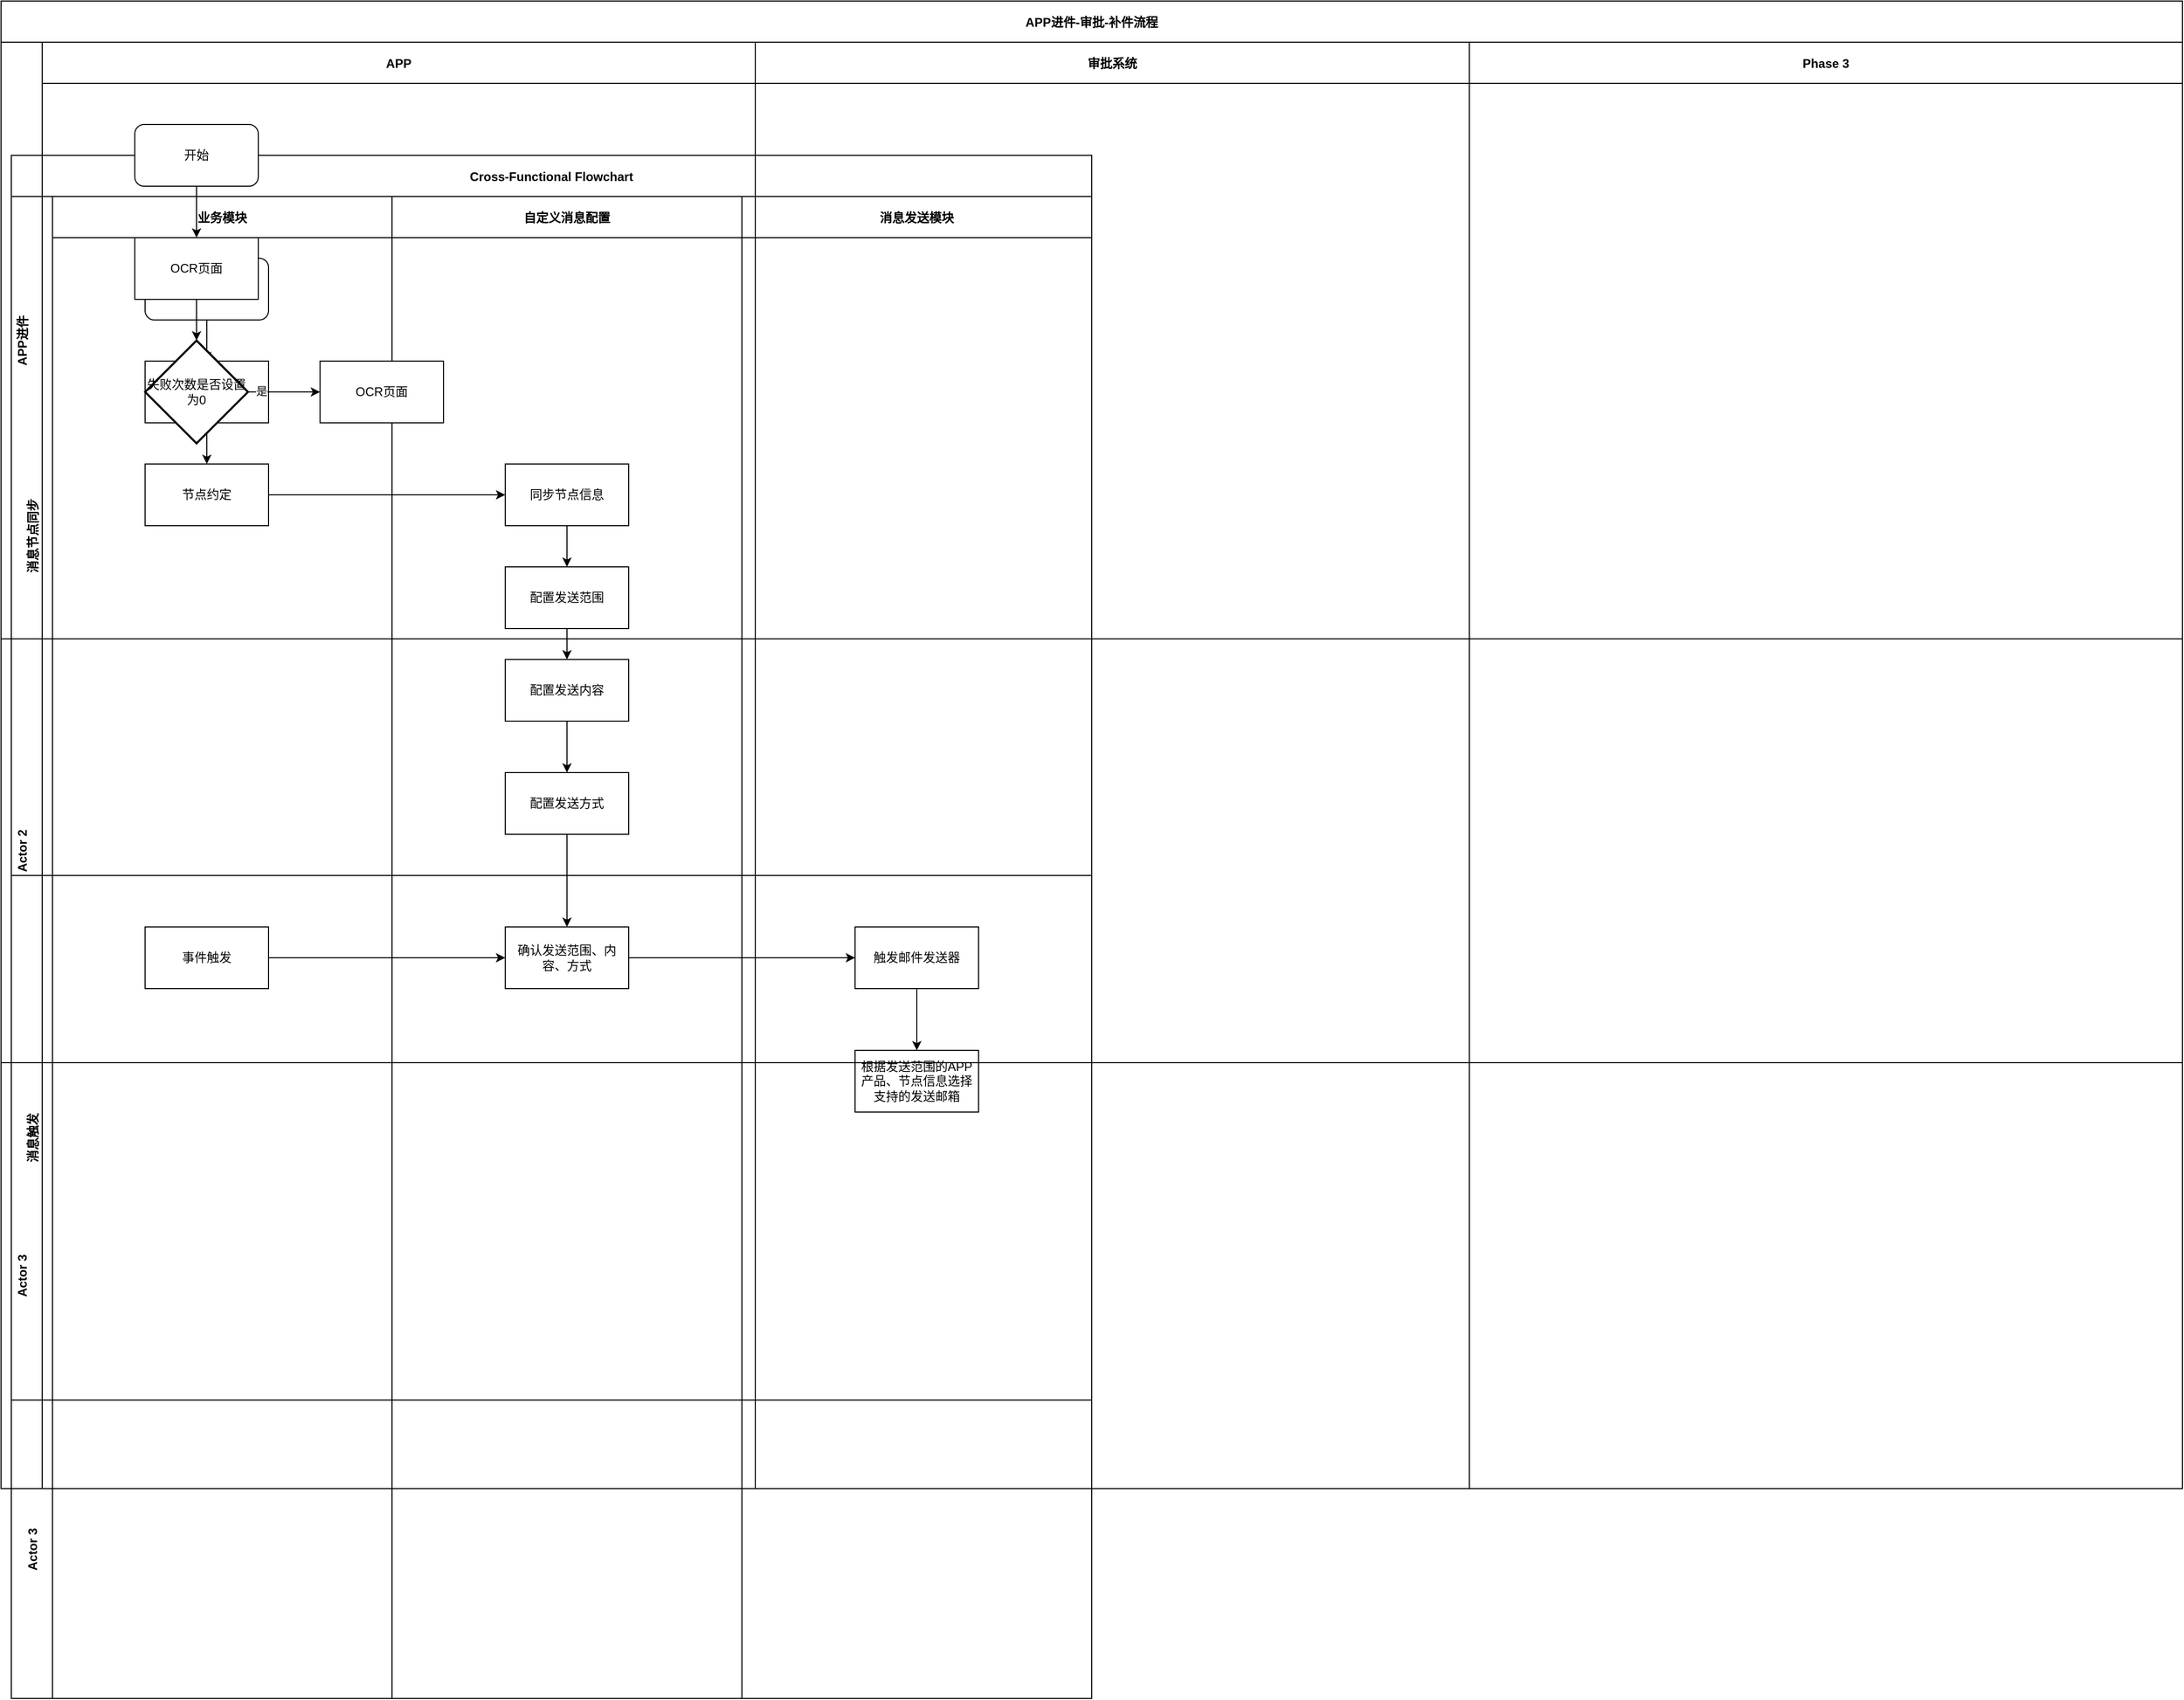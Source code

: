 <mxfile version="20.5.3" type="github" pages="2">
  <diagram id="dG59jZYkGHcQ83PpY25N" name="审批交互流程- OCR及活体补件">
    <mxGraphModel grid="1" page="1" gridSize="10" guides="1" tooltips="1" connect="1" arrows="1" fold="1" pageScale="1" pageWidth="827" pageHeight="1169" math="0" shadow="0">
      <root>
        <mxCell id="0" />
        <mxCell id="1" parent="0" />
        <mxCell id="4WDJj4Mt2j_h8uD-Qxjh-78" value="Cross-Functional Flowchart" style="shape=table;childLayout=tableLayout;startSize=40;collapsible=0;recursiveResize=0;expand=0;fontStyle=1;shadow=0;" vertex="1" parent="1">
          <mxGeometry x="130" y="210" width="1050" height="1500" as="geometry" />
        </mxCell>
        <mxCell id="4WDJj4Mt2j_h8uD-Qxjh-79" value="消息节点同步" style="shape=tableRow;horizontal=0;startSize=40;swimlaneHead=0;swimlaneBody=0;top=0;left=0;bottom=0;right=0;dropTarget=0;fillColor=none;collapsible=0;recursiveResize=0;expand=0;fontStyle=1;shadow=0;" vertex="1" parent="4WDJj4Mt2j_h8uD-Qxjh-78">
          <mxGeometry y="40" width="1050" height="660" as="geometry" />
        </mxCell>
        <mxCell id="4WDJj4Mt2j_h8uD-Qxjh-80" value="业务模块" style="swimlane;swimlaneHead=0;swimlaneBody=0;fontStyle=0;connectable=0;fillColor=none;startSize=40;collapsible=0;recursiveResize=0;expand=0;fontStyle=1;shadow=0;" vertex="1" parent="4WDJj4Mt2j_h8uD-Qxjh-79">
          <mxGeometry x="40" width="330" height="660" as="geometry">
            <mxRectangle width="330" height="660" as="alternateBounds" />
          </mxGeometry>
        </mxCell>
        <mxCell id="4WDJj4Mt2j_h8uD-Qxjh-96" style="edgeStyle=orthogonalEdgeStyle;rounded=0;orthogonalLoop=1;jettySize=auto;html=1;exitX=0.5;exitY=1;exitDx=0;exitDy=0;entryX=0.5;entryY=0;entryDx=0;entryDy=0;" edge="1" parent="4WDJj4Mt2j_h8uD-Qxjh-80" source="4WDJj4Mt2j_h8uD-Qxjh-94" target="4WDJj4Mt2j_h8uD-Qxjh-95">
          <mxGeometry relative="1" as="geometry" />
        </mxCell>
        <mxCell id="4WDJj4Mt2j_h8uD-Qxjh-94" value="开始" style="rounded=1;whiteSpace=wrap;html=1;shadow=0;" vertex="1" parent="4WDJj4Mt2j_h8uD-Qxjh-80">
          <mxGeometry x="90" y="60" width="120" height="60" as="geometry" />
        </mxCell>
        <mxCell id="4WDJj4Mt2j_h8uD-Qxjh-98" value="" style="edgeStyle=orthogonalEdgeStyle;rounded=0;orthogonalLoop=1;jettySize=auto;html=1;" edge="1" parent="4WDJj4Mt2j_h8uD-Qxjh-80" source="4WDJj4Mt2j_h8uD-Qxjh-95" target="4WDJj4Mt2j_h8uD-Qxjh-97">
          <mxGeometry relative="1" as="geometry" />
        </mxCell>
        <mxCell id="4WDJj4Mt2j_h8uD-Qxjh-95" value="新增节点" style="rounded=0;whiteSpace=wrap;html=1;shadow=0;" vertex="1" parent="4WDJj4Mt2j_h8uD-Qxjh-80">
          <mxGeometry x="90" y="160" width="120" height="60" as="geometry" />
        </mxCell>
        <mxCell id="4WDJj4Mt2j_h8uD-Qxjh-97" value="节点约定" style="rounded=0;whiteSpace=wrap;html=1;shadow=0;" vertex="1" parent="4WDJj4Mt2j_h8uD-Qxjh-80">
          <mxGeometry x="90" y="260" width="120" height="60" as="geometry" />
        </mxCell>
        <mxCell id="4WDJj4Mt2j_h8uD-Qxjh-81" value="自定义消息配置" style="swimlane;swimlaneHead=0;swimlaneBody=0;fontStyle=0;connectable=0;fillColor=none;startSize=40;collapsible=0;recursiveResize=0;expand=0;fontStyle=1;shadow=0;" vertex="1" parent="4WDJj4Mt2j_h8uD-Qxjh-79">
          <mxGeometry x="370" width="340" height="660" as="geometry">
            <mxRectangle width="340" height="660" as="alternateBounds" />
          </mxGeometry>
        </mxCell>
        <mxCell id="4WDJj4Mt2j_h8uD-Qxjh-102" value="" style="edgeStyle=orthogonalEdgeStyle;rounded=0;orthogonalLoop=1;jettySize=auto;html=1;" edge="1" parent="4WDJj4Mt2j_h8uD-Qxjh-81" source="4WDJj4Mt2j_h8uD-Qxjh-99" target="4WDJj4Mt2j_h8uD-Qxjh-101">
          <mxGeometry relative="1" as="geometry" />
        </mxCell>
        <mxCell id="4WDJj4Mt2j_h8uD-Qxjh-99" value="同步节点信息" style="rounded=0;whiteSpace=wrap;html=1;shadow=0;" vertex="1" parent="4WDJj4Mt2j_h8uD-Qxjh-81">
          <mxGeometry x="110" y="260" width="120" height="60" as="geometry" />
        </mxCell>
        <mxCell id="4WDJj4Mt2j_h8uD-Qxjh-104" value="" style="edgeStyle=orthogonalEdgeStyle;rounded=0;orthogonalLoop=1;jettySize=auto;html=1;" edge="1" parent="4WDJj4Mt2j_h8uD-Qxjh-81" source="4WDJj4Mt2j_h8uD-Qxjh-101" target="4WDJj4Mt2j_h8uD-Qxjh-103">
          <mxGeometry relative="1" as="geometry" />
        </mxCell>
        <mxCell id="4WDJj4Mt2j_h8uD-Qxjh-101" value="配置发送范围" style="rounded=0;whiteSpace=wrap;html=1;shadow=0;" vertex="1" parent="4WDJj4Mt2j_h8uD-Qxjh-81">
          <mxGeometry x="110" y="360" width="120" height="60" as="geometry" />
        </mxCell>
        <mxCell id="0Q4XSSl05Y2AU3C1eTO9-3" style="edgeStyle=orthogonalEdgeStyle;rounded=0;orthogonalLoop=1;jettySize=auto;html=1;exitX=0.5;exitY=1;exitDx=0;exitDy=0;entryX=0.5;entryY=0;entryDx=0;entryDy=0;" edge="1" parent="4WDJj4Mt2j_h8uD-Qxjh-81" source="4WDJj4Mt2j_h8uD-Qxjh-103" target="0Q4XSSl05Y2AU3C1eTO9-2">
          <mxGeometry relative="1" as="geometry" />
        </mxCell>
        <mxCell id="4WDJj4Mt2j_h8uD-Qxjh-103" value="配置发送内容" style="whiteSpace=wrap;html=1;rounded=0;shadow=0;" vertex="1" parent="4WDJj4Mt2j_h8uD-Qxjh-81">
          <mxGeometry x="110" y="450" width="120" height="60" as="geometry" />
        </mxCell>
        <mxCell id="0Q4XSSl05Y2AU3C1eTO9-2" value="配置发送方式" style="whiteSpace=wrap;html=1;rounded=0;shadow=0;" vertex="1" parent="4WDJj4Mt2j_h8uD-Qxjh-81">
          <mxGeometry x="110" y="560" width="120" height="60" as="geometry" />
        </mxCell>
        <mxCell id="4WDJj4Mt2j_h8uD-Qxjh-82" value="消息发送模块" style="swimlane;swimlaneHead=0;swimlaneBody=0;fontStyle=0;connectable=0;fillColor=none;startSize=40;collapsible=0;recursiveResize=0;expand=0;fontStyle=1;shadow=0;" vertex="1" parent="4WDJj4Mt2j_h8uD-Qxjh-79">
          <mxGeometry x="710" width="340" height="660" as="geometry">
            <mxRectangle width="340" height="660" as="alternateBounds" />
          </mxGeometry>
        </mxCell>
        <mxCell id="4WDJj4Mt2j_h8uD-Qxjh-100" value="" style="edgeStyle=orthogonalEdgeStyle;rounded=0;orthogonalLoop=1;jettySize=auto;html=1;" edge="1" parent="4WDJj4Mt2j_h8uD-Qxjh-79" source="4WDJj4Mt2j_h8uD-Qxjh-97" target="4WDJj4Mt2j_h8uD-Qxjh-99">
          <mxGeometry relative="1" as="geometry" />
        </mxCell>
        <mxCell id="4WDJj4Mt2j_h8uD-Qxjh-83" value="消息触发" style="shape=tableRow;horizontal=0;startSize=40;swimlaneHead=0;swimlaneBody=0;top=0;left=0;bottom=0;right=0;dropTarget=0;fillColor=none;collapsible=0;recursiveResize=0;expand=0;fontStyle=1;shadow=0;" vertex="1" parent="4WDJj4Mt2j_h8uD-Qxjh-78">
          <mxGeometry y="700" width="1050" height="510" as="geometry" />
        </mxCell>
        <mxCell id="4WDJj4Mt2j_h8uD-Qxjh-84" value="" style="swimlane;swimlaneHead=0;swimlaneBody=0;fontStyle=0;connectable=0;fillColor=none;startSize=0;collapsible=0;recursiveResize=0;expand=0;fontStyle=1;shadow=0;" vertex="1" parent="4WDJj4Mt2j_h8uD-Qxjh-83">
          <mxGeometry x="40" width="330" height="510" as="geometry">
            <mxRectangle width="330" height="510" as="alternateBounds" />
          </mxGeometry>
        </mxCell>
        <mxCell id="4WDJj4Mt2j_h8uD-Qxjh-106" value="事件触发" style="rounded=0;whiteSpace=wrap;html=1;shadow=0;" vertex="1" parent="4WDJj4Mt2j_h8uD-Qxjh-84">
          <mxGeometry x="90" y="50" width="120" height="60" as="geometry" />
        </mxCell>
        <mxCell id="4WDJj4Mt2j_h8uD-Qxjh-85" value="" style="swimlane;swimlaneHead=0;swimlaneBody=0;fontStyle=0;connectable=0;fillColor=none;startSize=0;collapsible=0;recursiveResize=0;expand=0;fontStyle=1;shadow=0;" vertex="1" parent="4WDJj4Mt2j_h8uD-Qxjh-83">
          <mxGeometry x="370" width="340" height="510" as="geometry">
            <mxRectangle width="340" height="510" as="alternateBounds" />
          </mxGeometry>
        </mxCell>
        <mxCell id="4WDJj4Mt2j_h8uD-Qxjh-107" value="确认发送范围、内容、方式" style="rounded=0;whiteSpace=wrap;html=1;shadow=0;" vertex="1" parent="4WDJj4Mt2j_h8uD-Qxjh-85">
          <mxGeometry x="110" y="50" width="120" height="60" as="geometry" />
        </mxCell>
        <mxCell id="4WDJj4Mt2j_h8uD-Qxjh-86" value="" style="swimlane;swimlaneHead=0;swimlaneBody=0;fontStyle=0;connectable=0;fillColor=none;startSize=0;collapsible=0;recursiveResize=0;expand=0;fontStyle=1;shadow=0;" vertex="1" parent="4WDJj4Mt2j_h8uD-Qxjh-83">
          <mxGeometry x="710" width="340" height="510" as="geometry">
            <mxRectangle width="340" height="510" as="alternateBounds" />
          </mxGeometry>
        </mxCell>
        <mxCell id="0Q4XSSl05Y2AU3C1eTO9-8" value="" style="edgeStyle=orthogonalEdgeStyle;rounded=0;orthogonalLoop=1;jettySize=auto;html=1;" edge="1" parent="4WDJj4Mt2j_h8uD-Qxjh-86" source="0Q4XSSl05Y2AU3C1eTO9-5" target="0Q4XSSl05Y2AU3C1eTO9-7">
          <mxGeometry relative="1" as="geometry" />
        </mxCell>
        <mxCell id="0Q4XSSl05Y2AU3C1eTO9-5" value="触发邮件发送器" style="whiteSpace=wrap;html=1;rounded=0;shadow=0;" vertex="1" parent="4WDJj4Mt2j_h8uD-Qxjh-86">
          <mxGeometry x="110" y="50" width="120" height="60" as="geometry" />
        </mxCell>
        <mxCell id="0Q4XSSl05Y2AU3C1eTO9-7" value="根据发送范围的APP产品、节点信息选择支持的发送邮箱" style="whiteSpace=wrap;html=1;rounded=0;shadow=0;" vertex="1" parent="4WDJj4Mt2j_h8uD-Qxjh-86">
          <mxGeometry x="110" y="170" width="120" height="60" as="geometry" />
        </mxCell>
        <mxCell id="4WDJj4Mt2j_h8uD-Qxjh-108" style="edgeStyle=orthogonalEdgeStyle;rounded=0;orthogonalLoop=1;jettySize=auto;html=1;exitX=1;exitY=0.5;exitDx=0;exitDy=0;" edge="1" parent="4WDJj4Mt2j_h8uD-Qxjh-83" source="4WDJj4Mt2j_h8uD-Qxjh-106" target="4WDJj4Mt2j_h8uD-Qxjh-107">
          <mxGeometry relative="1" as="geometry" />
        </mxCell>
        <mxCell id="0Q4XSSl05Y2AU3C1eTO9-6" value="" style="edgeStyle=orthogonalEdgeStyle;rounded=0;orthogonalLoop=1;jettySize=auto;html=1;" edge="1" parent="4WDJj4Mt2j_h8uD-Qxjh-83" source="4WDJj4Mt2j_h8uD-Qxjh-107" target="0Q4XSSl05Y2AU3C1eTO9-5">
          <mxGeometry relative="1" as="geometry" />
        </mxCell>
        <mxCell id="4WDJj4Mt2j_h8uD-Qxjh-87" value="Actor 3" style="shape=tableRow;horizontal=0;startSize=40;swimlaneHead=0;swimlaneBody=0;top=0;left=0;bottom=0;right=0;dropTarget=0;fillColor=none;collapsible=0;recursiveResize=0;expand=0;fontStyle=1;shadow=0;" vertex="1" parent="4WDJj4Mt2j_h8uD-Qxjh-78">
          <mxGeometry y="1210" width="1050" height="290" as="geometry" />
        </mxCell>
        <mxCell id="4WDJj4Mt2j_h8uD-Qxjh-88" value="" style="swimlane;swimlaneHead=0;swimlaneBody=0;fontStyle=0;connectable=0;fillColor=none;startSize=0;collapsible=0;recursiveResize=0;expand=0;fontStyle=1;shadow=0;" vertex="1" parent="4WDJj4Mt2j_h8uD-Qxjh-87">
          <mxGeometry x="40" width="330" height="290" as="geometry">
            <mxRectangle width="330" height="290" as="alternateBounds" />
          </mxGeometry>
        </mxCell>
        <mxCell id="4WDJj4Mt2j_h8uD-Qxjh-89" value="" style="swimlane;swimlaneHead=0;swimlaneBody=0;fontStyle=0;connectable=0;fillColor=none;startSize=0;collapsible=0;recursiveResize=0;expand=0;fontStyle=1;shadow=0;" vertex="1" parent="4WDJj4Mt2j_h8uD-Qxjh-87">
          <mxGeometry x="370" width="340" height="290" as="geometry">
            <mxRectangle width="340" height="290" as="alternateBounds" />
          </mxGeometry>
        </mxCell>
        <mxCell id="4WDJj4Mt2j_h8uD-Qxjh-90" value="" style="swimlane;swimlaneHead=0;swimlaneBody=0;fontStyle=0;connectable=0;fillColor=none;startSize=0;collapsible=0;recursiveResize=0;expand=0;fontStyle=1;shadow=0;" vertex="1" parent="4WDJj4Mt2j_h8uD-Qxjh-87">
          <mxGeometry x="710" width="340" height="290" as="geometry">
            <mxRectangle width="340" height="290" as="alternateBounds" />
          </mxGeometry>
        </mxCell>
        <mxCell id="0Q4XSSl05Y2AU3C1eTO9-4" value="" style="edgeStyle=orthogonalEdgeStyle;rounded=0;orthogonalLoop=1;jettySize=auto;html=1;" edge="1" parent="4WDJj4Mt2j_h8uD-Qxjh-78" source="0Q4XSSl05Y2AU3C1eTO9-2" target="4WDJj4Mt2j_h8uD-Qxjh-107">
          <mxGeometry relative="1" as="geometry" />
        </mxCell>
        <mxCell id="lhXjlcBijL8t4H8WG22u-1" value="APP进件-审批-补件流程" style="shape=table;childLayout=tableLayout;startSize=40;collapsible=0;recursiveResize=0;expand=0;fontStyle=1;" vertex="1" parent="1">
          <mxGeometry x="120" y="60" width="2120" height="1446" as="geometry" />
        </mxCell>
        <mxCell id="lhXjlcBijL8t4H8WG22u-2" value="APP进件" style="shape=tableRow;horizontal=0;startSize=40;swimlaneHead=0;swimlaneBody=0;top=0;left=0;bottom=0;right=0;dropTarget=0;fillColor=none;collapsible=0;recursiveResize=0;expand=0;fontStyle=1;" vertex="1" parent="lhXjlcBijL8t4H8WG22u-1">
          <mxGeometry y="40" width="2120" height="580" as="geometry" />
        </mxCell>
        <mxCell id="lhXjlcBijL8t4H8WG22u-3" value="APP" style="swimlane;swimlaneHead=0;swimlaneBody=0;fontStyle=0;connectable=0;fillColor=none;startSize=40;collapsible=0;recursiveResize=0;expand=0;fontStyle=1;" vertex="1" parent="lhXjlcBijL8t4H8WG22u-2">
          <mxGeometry x="40" width="693" height="580" as="geometry">
            <mxRectangle width="693" height="580" as="alternateBounds" />
          </mxGeometry>
        </mxCell>
        <mxCell id="lhXjlcBijL8t4H8WG22u-25" style="edgeStyle=orthogonalEdgeStyle;rounded=0;orthogonalLoop=1;jettySize=auto;html=1;exitX=0.5;exitY=1;exitDx=0;exitDy=0;entryX=0.5;entryY=0;entryDx=0;entryDy=0;" edge="1" parent="lhXjlcBijL8t4H8WG22u-3" source="lhXjlcBijL8t4H8WG22u-14" target="lhXjlcBijL8t4H8WG22u-23">
          <mxGeometry relative="1" as="geometry" />
        </mxCell>
        <mxCell id="lhXjlcBijL8t4H8WG22u-14" value="开始" style="rounded=1;whiteSpace=wrap;html=1;" vertex="1" parent="lhXjlcBijL8t4H8WG22u-3">
          <mxGeometry x="90" y="80" width="120" height="60" as="geometry" />
        </mxCell>
        <mxCell id="lhXjlcBijL8t4H8WG22u-28" style="edgeStyle=orthogonalEdgeStyle;rounded=0;orthogonalLoop=1;jettySize=auto;html=1;entryX=0.5;entryY=0;entryDx=0;entryDy=0;entryPerimeter=0;" edge="1" parent="lhXjlcBijL8t4H8WG22u-3" source="lhXjlcBijL8t4H8WG22u-23" target="lhXjlcBijL8t4H8WG22u-27">
          <mxGeometry relative="1" as="geometry" />
        </mxCell>
        <mxCell id="lhXjlcBijL8t4H8WG22u-23" value="OCR页面" style="rounded=0;whiteSpace=wrap;html=1;" vertex="1" parent="lhXjlcBijL8t4H8WG22u-3">
          <mxGeometry x="90" y="190" width="120" height="60" as="geometry" />
        </mxCell>
        <mxCell id="lhXjlcBijL8t4H8WG22u-30" style="edgeStyle=orthogonalEdgeStyle;rounded=0;orthogonalLoop=1;jettySize=auto;html=1;exitX=1;exitY=0.5;exitDx=0;exitDy=0;exitPerimeter=0;entryX=0;entryY=0.5;entryDx=0;entryDy=0;" edge="1" parent="lhXjlcBijL8t4H8WG22u-3" source="lhXjlcBijL8t4H8WG22u-27" target="lhXjlcBijL8t4H8WG22u-29">
          <mxGeometry relative="1" as="geometry" />
        </mxCell>
        <mxCell id="lhXjlcBijL8t4H8WG22u-31" value="是" style="edgeLabel;html=1;align=center;verticalAlign=middle;resizable=0;points=[];" connectable="0" vertex="1" parent="lhXjlcBijL8t4H8WG22u-30">
          <mxGeometry x="-0.638" y="1" relative="1" as="geometry">
            <mxPoint as="offset" />
          </mxGeometry>
        </mxCell>
        <mxCell id="lhXjlcBijL8t4H8WG22u-27" value="失败次数是否设置为0" style="strokeWidth=2;html=1;shape=mxgraph.flowchart.decision;whiteSpace=wrap;" vertex="1" parent="lhXjlcBijL8t4H8WG22u-3">
          <mxGeometry x="100" y="290" width="100" height="100" as="geometry" />
        </mxCell>
        <mxCell id="lhXjlcBijL8t4H8WG22u-29" value="OCR页面" style="rounded=0;whiteSpace=wrap;html=1;" vertex="1" parent="lhXjlcBijL8t4H8WG22u-3">
          <mxGeometry x="270" y="310" width="120" height="60" as="geometry" />
        </mxCell>
        <mxCell id="lhXjlcBijL8t4H8WG22u-4" value="审批系统" style="swimlane;swimlaneHead=0;swimlaneBody=0;fontStyle=0;connectable=0;fillColor=none;startSize=40;collapsible=0;recursiveResize=0;expand=0;fontStyle=1;" vertex="1" parent="lhXjlcBijL8t4H8WG22u-2">
          <mxGeometry x="733" width="694" height="580" as="geometry">
            <mxRectangle width="694" height="580" as="alternateBounds" />
          </mxGeometry>
        </mxCell>
        <mxCell id="lhXjlcBijL8t4H8WG22u-5" value="Phase 3" style="swimlane;swimlaneHead=0;swimlaneBody=0;fontStyle=0;connectable=0;fillColor=none;startSize=40;collapsible=0;recursiveResize=0;expand=0;fontStyle=1;" vertex="1" parent="lhXjlcBijL8t4H8WG22u-2">
          <mxGeometry x="1427" width="693" height="580" as="geometry">
            <mxRectangle width="693" height="580" as="alternateBounds" />
          </mxGeometry>
        </mxCell>
        <mxCell id="lhXjlcBijL8t4H8WG22u-6" value="Actor 2" style="shape=tableRow;horizontal=0;startSize=40;swimlaneHead=0;swimlaneBody=0;top=0;left=0;bottom=0;right=0;dropTarget=0;fillColor=none;collapsible=0;recursiveResize=0;expand=0;fontStyle=1;" vertex="1" parent="lhXjlcBijL8t4H8WG22u-1">
          <mxGeometry y="620" width="2120" height="412" as="geometry" />
        </mxCell>
        <mxCell id="lhXjlcBijL8t4H8WG22u-7" value="" style="swimlane;swimlaneHead=0;swimlaneBody=0;fontStyle=0;connectable=0;fillColor=none;startSize=0;collapsible=0;recursiveResize=0;expand=0;fontStyle=1;" vertex="1" parent="lhXjlcBijL8t4H8WG22u-6">
          <mxGeometry x="40" width="693" height="412" as="geometry">
            <mxRectangle width="693" height="412" as="alternateBounds" />
          </mxGeometry>
        </mxCell>
        <mxCell id="lhXjlcBijL8t4H8WG22u-8" value="" style="swimlane;swimlaneHead=0;swimlaneBody=0;fontStyle=0;connectable=0;fillColor=none;startSize=0;collapsible=0;recursiveResize=0;expand=0;fontStyle=1;" vertex="1" parent="lhXjlcBijL8t4H8WG22u-6">
          <mxGeometry x="733" width="694" height="412" as="geometry">
            <mxRectangle width="694" height="412" as="alternateBounds" />
          </mxGeometry>
        </mxCell>
        <mxCell id="lhXjlcBijL8t4H8WG22u-9" value="" style="swimlane;swimlaneHead=0;swimlaneBody=0;fontStyle=0;connectable=0;fillColor=none;startSize=0;collapsible=0;recursiveResize=0;expand=0;fontStyle=1;" vertex="1" parent="lhXjlcBijL8t4H8WG22u-6">
          <mxGeometry x="1427" width="693" height="412" as="geometry">
            <mxRectangle width="693" height="412" as="alternateBounds" />
          </mxGeometry>
        </mxCell>
        <mxCell id="lhXjlcBijL8t4H8WG22u-10" value="Actor 3" style="shape=tableRow;horizontal=0;startSize=40;swimlaneHead=0;swimlaneBody=0;top=0;left=0;bottom=0;right=0;dropTarget=0;fillColor=none;collapsible=0;recursiveResize=0;expand=0;fontStyle=1;" vertex="1" parent="lhXjlcBijL8t4H8WG22u-1">
          <mxGeometry y="1032" width="2120" height="414" as="geometry" />
        </mxCell>
        <mxCell id="lhXjlcBijL8t4H8WG22u-11" value="" style="swimlane;swimlaneHead=0;swimlaneBody=0;fontStyle=0;connectable=0;fillColor=none;startSize=0;collapsible=0;recursiveResize=0;expand=0;fontStyle=1;" vertex="1" parent="lhXjlcBijL8t4H8WG22u-10">
          <mxGeometry x="40" width="693" height="414" as="geometry">
            <mxRectangle width="693" height="414" as="alternateBounds" />
          </mxGeometry>
        </mxCell>
        <mxCell id="lhXjlcBijL8t4H8WG22u-12" value="" style="swimlane;swimlaneHead=0;swimlaneBody=0;fontStyle=0;connectable=0;fillColor=none;startSize=0;collapsible=0;recursiveResize=0;expand=0;fontStyle=1;" vertex="1" parent="lhXjlcBijL8t4H8WG22u-10">
          <mxGeometry x="733" width="694" height="414" as="geometry">
            <mxRectangle width="694" height="414" as="alternateBounds" />
          </mxGeometry>
        </mxCell>
        <mxCell id="lhXjlcBijL8t4H8WG22u-13" value="" style="swimlane;swimlaneHead=0;swimlaneBody=0;fontStyle=0;connectable=0;fillColor=none;startSize=0;collapsible=0;recursiveResize=0;expand=0;fontStyle=1;" vertex="1" parent="lhXjlcBijL8t4H8WG22u-10">
          <mxGeometry x="1427" width="693" height="414" as="geometry">
            <mxRectangle width="693" height="414" as="alternateBounds" />
          </mxGeometry>
        </mxCell>
      </root>
    </mxGraphModel>
  </diagram>
  <diagram id="qDyVvdvYeIHcshA2lki2" name="多包共债整体逻辑">
    <mxGraphModel dx="1854" dy="1191" grid="1" gridSize="10" guides="1" tooltips="1" connect="1" arrows="1" fold="1" page="1" pageScale="1" pageWidth="827" pageHeight="1169" math="0" shadow="0">
      <root>
        <mxCell id="0" />
        <mxCell id="1" parent="0" />
        <mxCell id="rBvT5vTfvOfcJN2EaKYH-1" value="Cross-Functional Flowchart" style="shape=table;childLayout=tableLayout;startSize=40;collapsible=0;recursiveResize=0;expand=0;fontStyle=1;shadow=0;" vertex="1" parent="1">
          <mxGeometry x="50" y="270" width="2000" height="1876" as="geometry" />
        </mxCell>
        <mxCell id="rBvT5vTfvOfcJN2EaKYH-2" value="多包管理" style="shape=tableRow;horizontal=0;startSize=40;swimlaneHead=0;swimlaneBody=0;top=0;left=0;bottom=0;right=0;dropTarget=0;fillColor=none;collapsible=0;recursiveResize=0;expand=0;fontStyle=1;shadow=0;" vertex="1" parent="rBvT5vTfvOfcJN2EaKYH-1">
          <mxGeometry y="40" width="2000" height="750" as="geometry" />
        </mxCell>
        <mxCell id="rBvT5vTfvOfcJN2EaKYH-3" value="APP" style="swimlane;swimlaneHead=0;swimlaneBody=0;fontStyle=0;connectable=0;fillColor=none;startSize=40;collapsible=0;recursiveResize=0;expand=0;fontStyle=1;shadow=0;" vertex="1" parent="rBvT5vTfvOfcJN2EaKYH-2">
          <mxGeometry x="40" width="630" height="750" as="geometry">
            <mxRectangle width="630" height="750" as="alternateBounds" />
          </mxGeometry>
        </mxCell>
        <mxCell id="rBvT5vTfvOfcJN2EaKYH-36" style="edgeStyle=orthogonalEdgeStyle;rounded=0;orthogonalLoop=1;jettySize=auto;html=1;exitX=0.5;exitY=1;exitDx=0;exitDy=0;entryX=0.5;entryY=0;entryDx=0;entryDy=0;" edge="1" parent="rBvT5vTfvOfcJN2EaKYH-3" source="rBvT5vTfvOfcJN2EaKYH-18" target="rBvT5vTfvOfcJN2EaKYH-35">
          <mxGeometry relative="1" as="geometry" />
        </mxCell>
        <mxCell id="rBvT5vTfvOfcJN2EaKYH-18" value="开始" style="rounded=1;whiteSpace=wrap;html=1;shadow=0;" vertex="1" parent="rBvT5vTfvOfcJN2EaKYH-3">
          <mxGeometry x="131.5" y="70" width="120" height="60" as="geometry" />
        </mxCell>
        <mxCell id="rBvT5vTfvOfcJN2EaKYH-35" value="新建APP子包" style="rounded=0;whiteSpace=wrap;html=1;shadow=0;" vertex="1" parent="rBvT5vTfvOfcJN2EaKYH-3">
          <mxGeometry x="131.5" y="184" width="120" height="60" as="geometry" />
        </mxCell>
        <mxCell id="rBvT5vTfvOfcJN2EaKYH-4" value="运营" style="swimlane;swimlaneHead=0;swimlaneBody=0;fontStyle=0;connectable=0;fillColor=none;startSize=40;collapsible=0;recursiveResize=0;expand=0;fontStyle=1;shadow=0;" vertex="1" parent="rBvT5vTfvOfcJN2EaKYH-2">
          <mxGeometry x="670" width="370" height="750" as="geometry">
            <mxRectangle width="370" height="750" as="alternateBounds" />
          </mxGeometry>
        </mxCell>
        <mxCell id="rBvT5vTfvOfcJN2EaKYH-27" style="edgeStyle=orthogonalEdgeStyle;rounded=0;orthogonalLoop=1;jettySize=auto;html=1;exitX=0.5;exitY=1;exitDx=0;exitDy=0;entryX=0.5;entryY=0;entryDx=0;entryDy=0;" edge="1" parent="rBvT5vTfvOfcJN2EaKYH-4" source="rBvT5vTfvOfcJN2EaKYH-19" target="rBvT5vTfvOfcJN2EaKYH-24">
          <mxGeometry relative="1" as="geometry" />
        </mxCell>
        <mxCell id="rBvT5vTfvOfcJN2EaKYH-19" value="新增APP子包信息MEX包1" style="rounded=0;whiteSpace=wrap;html=1;shadow=0;" vertex="1" parent="rBvT5vTfvOfcJN2EaKYH-4">
          <mxGeometry x="47" y="275" width="120" height="60" as="geometry" />
        </mxCell>
        <mxCell id="rBvT5vTfvOfcJN2EaKYH-29" style="edgeStyle=orthogonalEdgeStyle;rounded=0;orthogonalLoop=1;jettySize=auto;html=1;exitX=0.5;exitY=1;exitDx=0;exitDy=0;entryX=0.5;entryY=0;entryDx=0;entryDy=0;" edge="1" parent="rBvT5vTfvOfcJN2EaKYH-4" source="rBvT5vTfvOfcJN2EaKYH-21" target="rBvT5vTfvOfcJN2EaKYH-24">
          <mxGeometry relative="1" as="geometry" />
        </mxCell>
        <mxCell id="rBvT5vTfvOfcJN2EaKYH-21" value="新增APP产品信息MEX001" style="rounded=0;whiteSpace=wrap;html=1;shadow=0;" vertex="1" parent="rBvT5vTfvOfcJN2EaKYH-4">
          <mxGeometry x="192" y="275" width="120" height="60" as="geometry" />
        </mxCell>
        <mxCell id="rBvT5vTfvOfcJN2EaKYH-31" style="edgeStyle=orthogonalEdgeStyle;rounded=0;orthogonalLoop=1;jettySize=auto;html=1;" edge="1" parent="rBvT5vTfvOfcJN2EaKYH-4" source="rBvT5vTfvOfcJN2EaKYH-24" target="rBvT5vTfvOfcJN2EaKYH-30">
          <mxGeometry relative="1" as="geometry" />
        </mxCell>
        <mxCell id="rBvT5vTfvOfcJN2EaKYH-24" value="配置子包与APP产品的多对多关系" style="rounded=0;whiteSpace=wrap;html=1;shadow=0;" vertex="1" parent="rBvT5vTfvOfcJN2EaKYH-4">
          <mxGeometry x="117" y="381" width="120" height="60" as="geometry" />
        </mxCell>
        <mxCell id="rBvT5vTfvOfcJN2EaKYH-30" value="配置APP产品与金融产品的多对多关系" style="rounded=0;whiteSpace=wrap;html=1;shadow=0;" vertex="1" parent="rBvT5vTfvOfcJN2EaKYH-4">
          <mxGeometry x="117" y="471" width="120" height="60" as="geometry" />
        </mxCell>
        <mxCell id="rBvT5vTfvOfcJN2EaKYH-5" value="账务" style="swimlane;swimlaneHead=0;swimlaneBody=0;fontStyle=0;connectable=0;fillColor=none;startSize=40;collapsible=0;recursiveResize=0;expand=0;fontStyle=1;shadow=0;" vertex="1" parent="rBvT5vTfvOfcJN2EaKYH-2">
          <mxGeometry x="1040" width="510" height="750" as="geometry">
            <mxRectangle width="510" height="750" as="alternateBounds" />
          </mxGeometry>
        </mxCell>
        <mxCell id="rBvT5vTfvOfcJN2EaKYH-23" value="新增金融产品M001" style="rounded=0;whiteSpace=wrap;html=1;shadow=0;" vertex="1" parent="rBvT5vTfvOfcJN2EaKYH-5">
          <mxGeometry x="143" y="471" width="120" height="60" as="geometry" />
        </mxCell>
        <mxCell id="rBvT5vTfvOfcJN2EaKYH-14" value="催收" style="swimlane;swimlaneHead=0;swimlaneBody=0;fontStyle=0;connectable=0;fillColor=none;startSize=40;collapsible=0;recursiveResize=0;expand=0;fontStyle=1;shadow=0;" vertex="1" parent="rBvT5vTfvOfcJN2EaKYH-2">
          <mxGeometry x="1550" width="450" height="750" as="geometry">
            <mxRectangle width="450" height="750" as="alternateBounds" />
          </mxGeometry>
        </mxCell>
        <mxCell id="rBvT5vTfvOfcJN2EaKYH-32" style="edgeStyle=orthogonalEdgeStyle;rounded=0;orthogonalLoop=1;jettySize=auto;html=1;exitX=0;exitY=0.5;exitDx=0;exitDy=0;entryX=1;entryY=0.5;entryDx=0;entryDy=0;" edge="1" parent="rBvT5vTfvOfcJN2EaKYH-2" source="rBvT5vTfvOfcJN2EaKYH-23" target="rBvT5vTfvOfcJN2EaKYH-30">
          <mxGeometry relative="1" as="geometry" />
        </mxCell>
        <mxCell id="rBvT5vTfvOfcJN2EaKYH-37" style="edgeStyle=orthogonalEdgeStyle;rounded=0;orthogonalLoop=1;jettySize=auto;html=1;exitX=1;exitY=0.5;exitDx=0;exitDy=0;entryX=0.585;entryY=0.017;entryDx=0;entryDy=0;entryPerimeter=0;" edge="1" parent="rBvT5vTfvOfcJN2EaKYH-2" source="rBvT5vTfvOfcJN2EaKYH-35" target="rBvT5vTfvOfcJN2EaKYH-19">
          <mxGeometry relative="1" as="geometry" />
        </mxCell>
        <mxCell id="rBvT5vTfvOfcJN2EaKYH-38" style="edgeStyle=orthogonalEdgeStyle;rounded=0;orthogonalLoop=1;jettySize=auto;html=1;exitX=1;exitY=0.5;exitDx=0;exitDy=0;entryX=0.5;entryY=0;entryDx=0;entryDy=0;" edge="1" parent="rBvT5vTfvOfcJN2EaKYH-2" source="rBvT5vTfvOfcJN2EaKYH-35" target="rBvT5vTfvOfcJN2EaKYH-21">
          <mxGeometry relative="1" as="geometry" />
        </mxCell>
        <mxCell id="rBvT5vTfvOfcJN2EaKYH-6" value="Actor 2" style="shape=tableRow;horizontal=0;startSize=40;swimlaneHead=0;swimlaneBody=0;top=0;left=0;bottom=0;right=0;dropTarget=0;fillColor=none;collapsible=0;recursiveResize=0;expand=0;fontStyle=1;shadow=0;" vertex="1" parent="rBvT5vTfvOfcJN2EaKYH-1">
          <mxGeometry y="790" width="2000" height="542" as="geometry" />
        </mxCell>
        <mxCell id="rBvT5vTfvOfcJN2EaKYH-7" value="" style="swimlane;swimlaneHead=0;swimlaneBody=0;fontStyle=0;connectable=0;fillColor=none;startSize=0;collapsible=0;recursiveResize=0;expand=0;fontStyle=1;shadow=0;" vertex="1" parent="rBvT5vTfvOfcJN2EaKYH-6">
          <mxGeometry x="40" width="630" height="542" as="geometry">
            <mxRectangle width="630" height="542" as="alternateBounds" />
          </mxGeometry>
        </mxCell>
        <mxCell id="rBvT5vTfvOfcJN2EaKYH-44" style="edgeStyle=orthogonalEdgeStyle;rounded=0;orthogonalLoop=1;jettySize=auto;html=1;exitX=0.5;exitY=1;exitDx=0;exitDy=0;" edge="1" parent="rBvT5vTfvOfcJN2EaKYH-7" source="rBvT5vTfvOfcJN2EaKYH-42" target="rBvT5vTfvOfcJN2EaKYH-43">
          <mxGeometry relative="1" as="geometry" />
        </mxCell>
        <mxCell id="rBvT5vTfvOfcJN2EaKYH-42" value="进入首页" style="rounded=0;whiteSpace=wrap;html=1;shadow=0;" vertex="1" parent="rBvT5vTfvOfcJN2EaKYH-7">
          <mxGeometry x="230" y="40" width="120" height="60" as="geometry" />
        </mxCell>
        <mxCell id="rBvT5vTfvOfcJN2EaKYH-46" style="edgeStyle=orthogonalEdgeStyle;rounded=0;orthogonalLoop=1;jettySize=auto;html=1;exitX=0;exitY=0.5;exitDx=0;exitDy=0;entryX=1;entryY=0.5;entryDx=0;entryDy=0;" edge="1" parent="rBvT5vTfvOfcJN2EaKYH-7" source="rBvT5vTfvOfcJN2EaKYH-43" target="rBvT5vTfvOfcJN2EaKYH-45">
          <mxGeometry relative="1" as="geometry" />
        </mxCell>
        <mxCell id="rBvT5vTfvOfcJN2EaKYH-48" style="edgeStyle=orthogonalEdgeStyle;rounded=0;orthogonalLoop=1;jettySize=auto;html=1;exitX=1;exitY=0.5;exitDx=0;exitDy=0;entryX=0;entryY=0.5;entryDx=0;entryDy=0;" edge="1" parent="rBvT5vTfvOfcJN2EaKYH-7" source="rBvT5vTfvOfcJN2EaKYH-43" target="rBvT5vTfvOfcJN2EaKYH-47">
          <mxGeometry relative="1" as="geometry" />
        </mxCell>
        <mxCell id="rBvT5vTfvOfcJN2EaKYH-43" value="展示类型" style="rhombus;whiteSpace=wrap;html=1;shadow=0;" vertex="1" parent="rBvT5vTfvOfcJN2EaKYH-7">
          <mxGeometry x="249.5" y="130" width="80" height="80" as="geometry" />
        </mxCell>
        <mxCell id="rBvT5vTfvOfcJN2EaKYH-50" style="edgeStyle=orthogonalEdgeStyle;rounded=0;orthogonalLoop=1;jettySize=auto;html=1;exitX=0.5;exitY=1;exitDx=0;exitDy=0;" edge="1" parent="rBvT5vTfvOfcJN2EaKYH-7" source="rBvT5vTfvOfcJN2EaKYH-45" target="rBvT5vTfvOfcJN2EaKYH-49">
          <mxGeometry relative="1" as="geometry" />
        </mxCell>
        <mxCell id="rBvT5vTfvOfcJN2EaKYH-45" value="先展示APP产品" style="rounded=0;whiteSpace=wrap;html=1;shadow=0;" vertex="1" parent="rBvT5vTfvOfcJN2EaKYH-7">
          <mxGeometry x="80" y="140" width="120" height="60" as="geometry" />
        </mxCell>
        <mxCell id="rBvT5vTfvOfcJN2EaKYH-47" value="后展示APP产品" style="rounded=0;whiteSpace=wrap;html=1;shadow=0;" vertex="1" parent="rBvT5vTfvOfcJN2EaKYH-7">
          <mxGeometry x="390" y="140" width="120" height="60" as="geometry" />
        </mxCell>
        <mxCell id="rBvT5vTfvOfcJN2EaKYH-49" value="根据子包信息展示A PP产品" style="rounded=0;whiteSpace=wrap;html=1;shadow=0;" vertex="1" parent="rBvT5vTfvOfcJN2EaKYH-7">
          <mxGeometry x="80" y="241" width="120" height="60" as="geometry" />
        </mxCell>
        <mxCell id="rBvT5vTfvOfcJN2EaKYH-8" value="" style="swimlane;swimlaneHead=0;swimlaneBody=0;fontStyle=0;connectable=0;fillColor=none;startSize=0;collapsible=0;recursiveResize=0;expand=0;fontStyle=1;shadow=0;" vertex="1" parent="rBvT5vTfvOfcJN2EaKYH-6">
          <mxGeometry x="670" width="370" height="542" as="geometry">
            <mxRectangle width="370" height="542" as="alternateBounds" />
          </mxGeometry>
        </mxCell>
        <mxCell id="rBvT5vTfvOfcJN2EaKYH-9" value="" style="swimlane;swimlaneHead=0;swimlaneBody=0;fontStyle=0;connectable=0;fillColor=none;startSize=0;collapsible=0;recursiveResize=0;expand=0;fontStyle=1;shadow=0;" vertex="1" parent="rBvT5vTfvOfcJN2EaKYH-6">
          <mxGeometry x="1040" width="510" height="542" as="geometry">
            <mxRectangle width="510" height="542" as="alternateBounds" />
          </mxGeometry>
        </mxCell>
        <mxCell id="rBvT5vTfvOfcJN2EaKYH-15" style="swimlane;swimlaneHead=0;swimlaneBody=0;fontStyle=0;connectable=0;fillColor=none;startSize=0;collapsible=0;recursiveResize=0;expand=0;fontStyle=1;shadow=0;" vertex="1" parent="rBvT5vTfvOfcJN2EaKYH-6">
          <mxGeometry x="1550" width="450" height="542" as="geometry">
            <mxRectangle width="450" height="542" as="alternateBounds" />
          </mxGeometry>
        </mxCell>
        <mxCell id="rBvT5vTfvOfcJN2EaKYH-10" value="Actor 3" style="shape=tableRow;horizontal=0;startSize=40;swimlaneHead=0;swimlaneBody=0;top=0;left=0;bottom=0;right=0;dropTarget=0;fillColor=none;collapsible=0;recursiveResize=0;expand=0;fontStyle=1;shadow=0;" vertex="1" parent="rBvT5vTfvOfcJN2EaKYH-1">
          <mxGeometry y="1332" width="2000" height="544" as="geometry" />
        </mxCell>
        <mxCell id="rBvT5vTfvOfcJN2EaKYH-11" value="" style="swimlane;swimlaneHead=0;swimlaneBody=0;fontStyle=0;connectable=0;fillColor=none;startSize=0;collapsible=0;recursiveResize=0;expand=0;fontStyle=1;shadow=0;" vertex="1" parent="rBvT5vTfvOfcJN2EaKYH-10">
          <mxGeometry x="40" width="630" height="544" as="geometry">
            <mxRectangle width="630" height="544" as="alternateBounds" />
          </mxGeometry>
        </mxCell>
        <mxCell id="rBvT5vTfvOfcJN2EaKYH-12" value="" style="swimlane;swimlaneHead=0;swimlaneBody=0;fontStyle=0;connectable=0;fillColor=none;startSize=0;collapsible=0;recursiveResize=0;expand=0;fontStyle=1;shadow=0;" vertex="1" parent="rBvT5vTfvOfcJN2EaKYH-10">
          <mxGeometry x="670" width="370" height="544" as="geometry">
            <mxRectangle width="370" height="544" as="alternateBounds" />
          </mxGeometry>
        </mxCell>
        <mxCell id="rBvT5vTfvOfcJN2EaKYH-13" value="" style="swimlane;swimlaneHead=0;swimlaneBody=0;fontStyle=0;connectable=0;fillColor=none;startSize=0;collapsible=0;recursiveResize=0;expand=0;fontStyle=1;shadow=0;" vertex="1" parent="rBvT5vTfvOfcJN2EaKYH-10">
          <mxGeometry x="1040" width="510" height="544" as="geometry">
            <mxRectangle width="510" height="544" as="alternateBounds" />
          </mxGeometry>
        </mxCell>
        <mxCell id="rBvT5vTfvOfcJN2EaKYH-16" style="swimlane;swimlaneHead=0;swimlaneBody=0;fontStyle=0;connectable=0;fillColor=none;startSize=0;collapsible=0;recursiveResize=0;expand=0;fontStyle=1;shadow=0;" vertex="1" parent="rBvT5vTfvOfcJN2EaKYH-10">
          <mxGeometry x="1550" width="450" height="544" as="geometry">
            <mxRectangle width="450" height="544" as="alternateBounds" />
          </mxGeometry>
        </mxCell>
      </root>
    </mxGraphModel>
  </diagram>
</mxfile>
